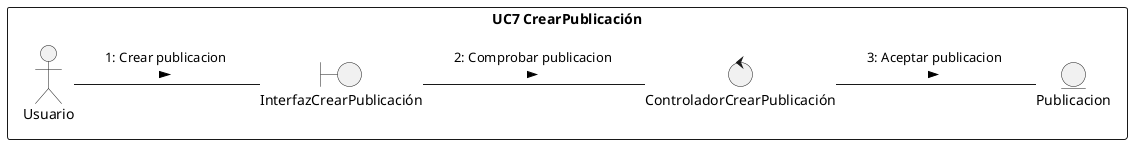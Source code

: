 @startuml DC7
/'
    Crear el diagrama de clases de análisis y de colaboración de los casos de uso prioritarios del proyecto.

    Para conseguir el diagrama de clases seguir los siguientes pasos:

    1. Identificar las clases Entidad (Modelo)
    2. Identificar las clases Interfaz (Vista)
    3. Identificar las clases Control (Controlador)
    4. Identificar las relaciones entre estas clases
    
    Este diagrama debe ser específico de un caso de uso y las clases deben ser representadas con sus estereotipos.
    
    Para conseguir el diagrama de colaboración, identifique las relaciones (enlaces) entre los objetos y los requerimientos (mensajes) sobre cada objeto involucrado en la descripción del caso de uso.
'/
left to right direction

rectangle "UC7 CrearPublicación"{
    actor Usuario 
    entity Publicacion as e1
    boundary "InterfazCrearPublicación" as i1
    control "ControladorCrearPublicación" as c1
}
Usuario -- i1 : "1: Crear publicacion \n >"
i1 -- c1 : "2: Comprobar publicacion \n >"
c1 -- e1 : "3: Aceptar publicacion \n >" 



@enduml